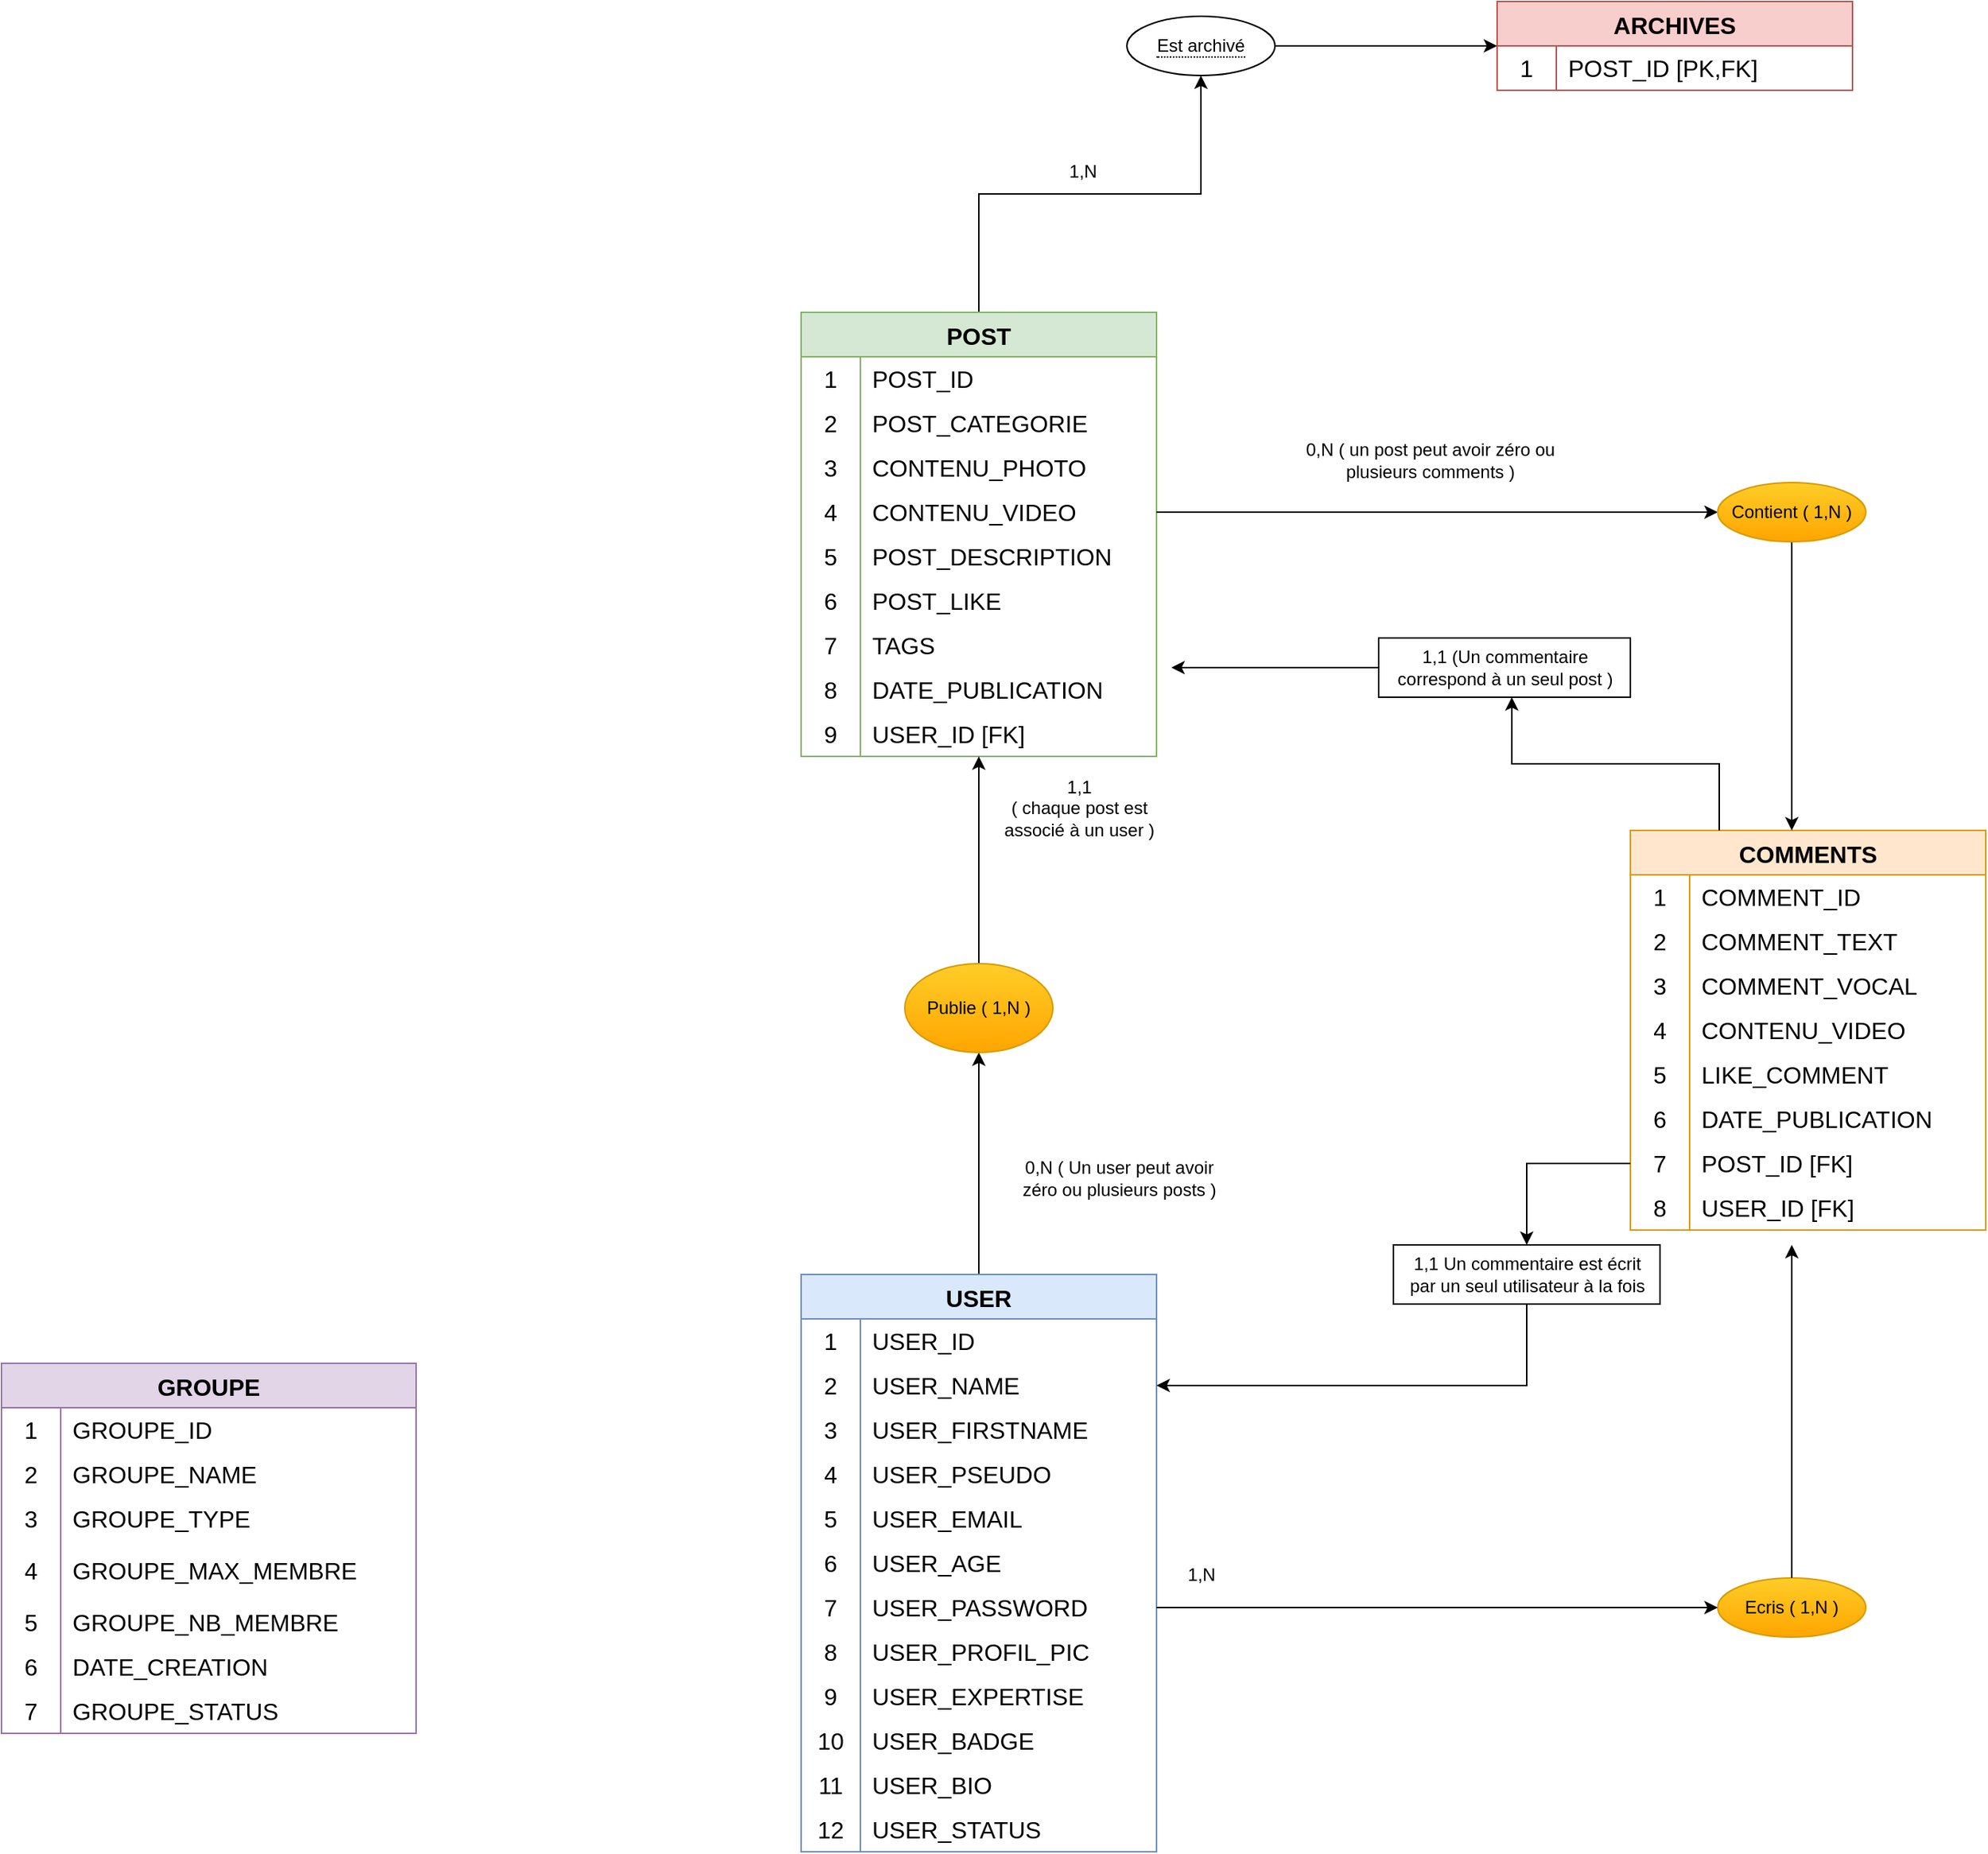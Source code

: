 <mxfile version="26.1.1">
  <diagram name="Page-1" id="KYBjvPWmhtNgNTboTlzx">
    <mxGraphModel dx="2051" dy="1943" grid="1" gridSize="10" guides="1" tooltips="1" connect="1" arrows="1" fold="1" page="1" pageScale="1" pageWidth="827" pageHeight="1169" math="0" shadow="0">
      <root>
        <mxCell id="0" />
        <mxCell id="1" parent="0" />
        <mxCell id="-shJtQm6je9ej7BdBxQa-213" style="edgeStyle=orthogonalEdgeStyle;rounded=0;orthogonalLoop=1;jettySize=auto;html=1;exitX=0.5;exitY=0;exitDx=0;exitDy=0;" parent="1" source="-shJtQm6je9ej7BdBxQa-54" target="-shJtQm6je9ej7BdBxQa-214" edge="1">
          <mxGeometry relative="1" as="geometry">
            <mxPoint x="279.571" y="610.0" as="targetPoint" />
          </mxGeometry>
        </mxCell>
        <mxCell id="-shJtQm6je9ej7BdBxQa-54" value="USER" style="shape=table;startSize=30;container=1;collapsible=0;childLayout=tableLayout;fixedRows=1;rowLines=0;fontStyle=1;strokeColor=#6c8ebf;fontSize=16;fillColor=#dae8fc;" parent="1" vertex="1">
          <mxGeometry x="160" y="730" width="240" height="390" as="geometry" />
        </mxCell>
        <mxCell id="-shJtQm6je9ej7BdBxQa-55" value="" style="shape=tableRow;horizontal=0;startSize=0;swimlaneHead=0;swimlaneBody=0;top=0;left=0;bottom=0;right=0;collapsible=0;dropTarget=0;fillColor=none;points=[[0,0.5],[1,0.5]];portConstraint=eastwest;strokeColor=inherit;fontSize=16;" parent="-shJtQm6je9ej7BdBxQa-54" vertex="1">
          <mxGeometry y="30" width="240" height="30" as="geometry" />
        </mxCell>
        <mxCell id="-shJtQm6je9ej7BdBxQa-56" value="1" style="shape=partialRectangle;html=1;whiteSpace=wrap;connectable=0;fillColor=none;top=0;left=0;bottom=0;right=0;overflow=hidden;pointerEvents=1;strokeColor=inherit;fontSize=16;" parent="-shJtQm6je9ej7BdBxQa-55" vertex="1">
          <mxGeometry width="40" height="30" as="geometry">
            <mxRectangle width="40" height="30" as="alternateBounds" />
          </mxGeometry>
        </mxCell>
        <mxCell id="-shJtQm6je9ej7BdBxQa-57" value="USER_ID" style="shape=partialRectangle;html=1;whiteSpace=wrap;connectable=0;fillColor=none;top=0;left=0;bottom=0;right=0;align=left;spacingLeft=6;overflow=hidden;strokeColor=inherit;fontSize=16;" parent="-shJtQm6je9ej7BdBxQa-55" vertex="1">
          <mxGeometry x="40" width="200" height="30" as="geometry">
            <mxRectangle width="200" height="30" as="alternateBounds" />
          </mxGeometry>
        </mxCell>
        <mxCell id="-shJtQm6je9ej7BdBxQa-58" value="" style="shape=tableRow;horizontal=0;startSize=0;swimlaneHead=0;swimlaneBody=0;top=0;left=0;bottom=0;right=0;collapsible=0;dropTarget=0;fillColor=none;points=[[0,0.5],[1,0.5]];portConstraint=eastwest;strokeColor=inherit;fontSize=16;" parent="-shJtQm6je9ej7BdBxQa-54" vertex="1">
          <mxGeometry y="60" width="240" height="30" as="geometry" />
        </mxCell>
        <mxCell id="-shJtQm6je9ej7BdBxQa-59" value="2" style="shape=partialRectangle;html=1;whiteSpace=wrap;connectable=0;fillColor=none;top=0;left=0;bottom=0;right=0;overflow=hidden;strokeColor=inherit;fontSize=16;" parent="-shJtQm6je9ej7BdBxQa-58" vertex="1">
          <mxGeometry width="40" height="30" as="geometry">
            <mxRectangle width="40" height="30" as="alternateBounds" />
          </mxGeometry>
        </mxCell>
        <mxCell id="-shJtQm6je9ej7BdBxQa-60" value="USER_NAME" style="shape=partialRectangle;html=1;whiteSpace=wrap;connectable=0;fillColor=none;top=0;left=0;bottom=0;right=0;align=left;spacingLeft=6;overflow=hidden;strokeColor=inherit;fontSize=16;" parent="-shJtQm6je9ej7BdBxQa-58" vertex="1">
          <mxGeometry x="40" width="200" height="30" as="geometry">
            <mxRectangle width="200" height="30" as="alternateBounds" />
          </mxGeometry>
        </mxCell>
        <mxCell id="-shJtQm6je9ej7BdBxQa-61" value="" style="shape=tableRow;horizontal=0;startSize=0;swimlaneHead=0;swimlaneBody=0;top=0;left=0;bottom=0;right=0;collapsible=0;dropTarget=0;fillColor=none;points=[[0,0.5],[1,0.5]];portConstraint=eastwest;strokeColor=inherit;fontSize=16;" parent="-shJtQm6je9ej7BdBxQa-54" vertex="1">
          <mxGeometry y="90" width="240" height="30" as="geometry" />
        </mxCell>
        <mxCell id="-shJtQm6je9ej7BdBxQa-62" value="3" style="shape=partialRectangle;html=1;whiteSpace=wrap;connectable=0;fillColor=none;top=0;left=0;bottom=0;right=0;overflow=hidden;strokeColor=inherit;fontSize=16;" parent="-shJtQm6je9ej7BdBxQa-61" vertex="1">
          <mxGeometry width="40" height="30" as="geometry">
            <mxRectangle width="40" height="30" as="alternateBounds" />
          </mxGeometry>
        </mxCell>
        <mxCell id="-shJtQm6je9ej7BdBxQa-63" value="USER_FIRSTNAME" style="shape=partialRectangle;html=1;whiteSpace=wrap;connectable=0;fillColor=none;top=0;left=0;bottom=0;right=0;align=left;spacingLeft=6;overflow=hidden;strokeColor=inherit;fontSize=16;" parent="-shJtQm6je9ej7BdBxQa-61" vertex="1">
          <mxGeometry x="40" width="200" height="30" as="geometry">
            <mxRectangle width="200" height="30" as="alternateBounds" />
          </mxGeometry>
        </mxCell>
        <mxCell id="-shJtQm6je9ej7BdBxQa-65" style="shape=tableRow;horizontal=0;startSize=0;swimlaneHead=0;swimlaneBody=0;top=0;left=0;bottom=0;right=0;collapsible=0;dropTarget=0;fillColor=none;points=[[0,0.5],[1,0.5]];portConstraint=eastwest;strokeColor=inherit;fontSize=16;" parent="-shJtQm6je9ej7BdBxQa-54" vertex="1">
          <mxGeometry y="120" width="240" height="30" as="geometry" />
        </mxCell>
        <mxCell id="-shJtQm6je9ej7BdBxQa-66" value="4" style="shape=partialRectangle;html=1;whiteSpace=wrap;connectable=0;fillColor=none;top=0;left=0;bottom=0;right=0;overflow=hidden;strokeColor=inherit;fontSize=16;" parent="-shJtQm6je9ej7BdBxQa-65" vertex="1">
          <mxGeometry width="40" height="30" as="geometry">
            <mxRectangle width="40" height="30" as="alternateBounds" />
          </mxGeometry>
        </mxCell>
        <mxCell id="-shJtQm6je9ej7BdBxQa-67" value="USER_PSEUDO" style="shape=partialRectangle;html=1;whiteSpace=wrap;connectable=0;fillColor=none;top=0;left=0;bottom=0;right=0;align=left;spacingLeft=6;overflow=hidden;strokeColor=inherit;fontSize=16;" parent="-shJtQm6je9ej7BdBxQa-65" vertex="1">
          <mxGeometry x="40" width="200" height="30" as="geometry">
            <mxRectangle width="200" height="30" as="alternateBounds" />
          </mxGeometry>
        </mxCell>
        <mxCell id="-shJtQm6je9ej7BdBxQa-68" style="shape=tableRow;horizontal=0;startSize=0;swimlaneHead=0;swimlaneBody=0;top=0;left=0;bottom=0;right=0;collapsible=0;dropTarget=0;fillColor=none;points=[[0,0.5],[1,0.5]];portConstraint=eastwest;strokeColor=inherit;fontSize=16;" parent="-shJtQm6je9ej7BdBxQa-54" vertex="1">
          <mxGeometry y="150" width="240" height="30" as="geometry" />
        </mxCell>
        <mxCell id="-shJtQm6je9ej7BdBxQa-69" value="5" style="shape=partialRectangle;html=1;whiteSpace=wrap;connectable=0;fillColor=none;top=0;left=0;bottom=0;right=0;overflow=hidden;strokeColor=inherit;fontSize=16;" parent="-shJtQm6je9ej7BdBxQa-68" vertex="1">
          <mxGeometry width="40" height="30" as="geometry">
            <mxRectangle width="40" height="30" as="alternateBounds" />
          </mxGeometry>
        </mxCell>
        <mxCell id="-shJtQm6je9ej7BdBxQa-70" value="USER_EMAIL" style="shape=partialRectangle;html=1;whiteSpace=wrap;connectable=0;fillColor=none;top=0;left=0;bottom=0;right=0;align=left;spacingLeft=6;overflow=hidden;strokeColor=inherit;fontSize=16;" parent="-shJtQm6je9ej7BdBxQa-68" vertex="1">
          <mxGeometry x="40" width="200" height="30" as="geometry">
            <mxRectangle width="200" height="30" as="alternateBounds" />
          </mxGeometry>
        </mxCell>
        <mxCell id="-shJtQm6je9ej7BdBxQa-71" style="shape=tableRow;horizontal=0;startSize=0;swimlaneHead=0;swimlaneBody=0;top=0;left=0;bottom=0;right=0;collapsible=0;dropTarget=0;fillColor=none;points=[[0,0.5],[1,0.5]];portConstraint=eastwest;strokeColor=inherit;fontSize=16;" parent="-shJtQm6je9ej7BdBxQa-54" vertex="1">
          <mxGeometry y="180" width="240" height="30" as="geometry" />
        </mxCell>
        <mxCell id="-shJtQm6je9ej7BdBxQa-72" value="6" style="shape=partialRectangle;html=1;whiteSpace=wrap;connectable=0;fillColor=none;top=0;left=0;bottom=0;right=0;overflow=hidden;strokeColor=inherit;fontSize=16;" parent="-shJtQm6je9ej7BdBxQa-71" vertex="1">
          <mxGeometry width="40" height="30" as="geometry">
            <mxRectangle width="40" height="30" as="alternateBounds" />
          </mxGeometry>
        </mxCell>
        <mxCell id="-shJtQm6je9ej7BdBxQa-73" value="USER_AGE" style="shape=partialRectangle;html=1;whiteSpace=wrap;connectable=0;fillColor=none;top=0;left=0;bottom=0;right=0;align=left;spacingLeft=6;overflow=hidden;strokeColor=inherit;fontSize=16;" parent="-shJtQm6je9ej7BdBxQa-71" vertex="1">
          <mxGeometry x="40" width="200" height="30" as="geometry">
            <mxRectangle width="200" height="30" as="alternateBounds" />
          </mxGeometry>
        </mxCell>
        <mxCell id="-shJtQm6je9ej7BdBxQa-74" style="shape=tableRow;horizontal=0;startSize=0;swimlaneHead=0;swimlaneBody=0;top=0;left=0;bottom=0;right=0;collapsible=0;dropTarget=0;fillColor=none;points=[[0,0.5],[1,0.5]];portConstraint=eastwest;strokeColor=inherit;fontSize=16;" parent="-shJtQm6je9ej7BdBxQa-54" vertex="1">
          <mxGeometry y="210" width="240" height="30" as="geometry" />
        </mxCell>
        <mxCell id="-shJtQm6je9ej7BdBxQa-75" value="7" style="shape=partialRectangle;html=1;whiteSpace=wrap;connectable=0;fillColor=none;top=0;left=0;bottom=0;right=0;overflow=hidden;strokeColor=inherit;fontSize=16;" parent="-shJtQm6je9ej7BdBxQa-74" vertex="1">
          <mxGeometry width="40" height="30" as="geometry">
            <mxRectangle width="40" height="30" as="alternateBounds" />
          </mxGeometry>
        </mxCell>
        <mxCell id="-shJtQm6je9ej7BdBxQa-76" value="USER_PASSWORD" style="shape=partialRectangle;html=1;whiteSpace=wrap;connectable=0;fillColor=none;top=0;left=0;bottom=0;right=0;align=left;spacingLeft=6;overflow=hidden;strokeColor=inherit;fontSize=16;" parent="-shJtQm6je9ej7BdBxQa-74" vertex="1">
          <mxGeometry x="40" width="200" height="30" as="geometry">
            <mxRectangle width="200" height="30" as="alternateBounds" />
          </mxGeometry>
        </mxCell>
        <mxCell id="-shJtQm6je9ej7BdBxQa-77" style="shape=tableRow;horizontal=0;startSize=0;swimlaneHead=0;swimlaneBody=0;top=0;left=0;bottom=0;right=0;collapsible=0;dropTarget=0;fillColor=none;points=[[0,0.5],[1,0.5]];portConstraint=eastwest;strokeColor=inherit;fontSize=16;" parent="-shJtQm6je9ej7BdBxQa-54" vertex="1">
          <mxGeometry y="240" width="240" height="30" as="geometry" />
        </mxCell>
        <mxCell id="-shJtQm6je9ej7BdBxQa-78" value="8" style="shape=partialRectangle;html=1;whiteSpace=wrap;connectable=0;fillColor=none;top=0;left=0;bottom=0;right=0;overflow=hidden;strokeColor=inherit;fontSize=16;" parent="-shJtQm6je9ej7BdBxQa-77" vertex="1">
          <mxGeometry width="40" height="30" as="geometry">
            <mxRectangle width="40" height="30" as="alternateBounds" />
          </mxGeometry>
        </mxCell>
        <mxCell id="-shJtQm6je9ej7BdBxQa-79" value="USER_PROFIL_PIC" style="shape=partialRectangle;html=1;whiteSpace=wrap;connectable=0;fillColor=none;top=0;left=0;bottom=0;right=0;align=left;spacingLeft=6;overflow=hidden;strokeColor=inherit;fontSize=16;" parent="-shJtQm6je9ej7BdBxQa-77" vertex="1">
          <mxGeometry x="40" width="200" height="30" as="geometry">
            <mxRectangle width="200" height="30" as="alternateBounds" />
          </mxGeometry>
        </mxCell>
        <mxCell id="-shJtQm6je9ej7BdBxQa-98" style="shape=tableRow;horizontal=0;startSize=0;swimlaneHead=0;swimlaneBody=0;top=0;left=0;bottom=0;right=0;collapsible=0;dropTarget=0;fillColor=none;points=[[0,0.5],[1,0.5]];portConstraint=eastwest;strokeColor=inherit;fontSize=16;" parent="-shJtQm6je9ej7BdBxQa-54" vertex="1">
          <mxGeometry y="270" width="240" height="30" as="geometry" />
        </mxCell>
        <mxCell id="-shJtQm6je9ej7BdBxQa-99" value="9" style="shape=partialRectangle;html=1;whiteSpace=wrap;connectable=0;fillColor=none;top=0;left=0;bottom=0;right=0;overflow=hidden;strokeColor=inherit;fontSize=16;" parent="-shJtQm6je9ej7BdBxQa-98" vertex="1">
          <mxGeometry width="40" height="30" as="geometry">
            <mxRectangle width="40" height="30" as="alternateBounds" />
          </mxGeometry>
        </mxCell>
        <mxCell id="-shJtQm6je9ej7BdBxQa-100" value="USER_EXPERTISE" style="shape=partialRectangle;html=1;whiteSpace=wrap;connectable=0;fillColor=none;top=0;left=0;bottom=0;right=0;align=left;spacingLeft=6;overflow=hidden;strokeColor=inherit;fontSize=16;" parent="-shJtQm6je9ej7BdBxQa-98" vertex="1">
          <mxGeometry x="40" width="200" height="30" as="geometry">
            <mxRectangle width="200" height="30" as="alternateBounds" />
          </mxGeometry>
        </mxCell>
        <mxCell id="-shJtQm6je9ej7BdBxQa-101" style="shape=tableRow;horizontal=0;startSize=0;swimlaneHead=0;swimlaneBody=0;top=0;left=0;bottom=0;right=0;collapsible=0;dropTarget=0;fillColor=none;points=[[0,0.5],[1,0.5]];portConstraint=eastwest;strokeColor=inherit;fontSize=16;" parent="-shJtQm6je9ej7BdBxQa-54" vertex="1">
          <mxGeometry y="300" width="240" height="30" as="geometry" />
        </mxCell>
        <mxCell id="-shJtQm6je9ej7BdBxQa-102" value="10" style="shape=partialRectangle;html=1;whiteSpace=wrap;connectable=0;fillColor=none;top=0;left=0;bottom=0;right=0;overflow=hidden;strokeColor=inherit;fontSize=16;" parent="-shJtQm6je9ej7BdBxQa-101" vertex="1">
          <mxGeometry width="40" height="30" as="geometry">
            <mxRectangle width="40" height="30" as="alternateBounds" />
          </mxGeometry>
        </mxCell>
        <mxCell id="-shJtQm6je9ej7BdBxQa-103" value="USER_BADGE" style="shape=partialRectangle;html=1;whiteSpace=wrap;connectable=0;fillColor=none;top=0;left=0;bottom=0;right=0;align=left;spacingLeft=6;overflow=hidden;strokeColor=inherit;fontSize=16;" parent="-shJtQm6je9ej7BdBxQa-101" vertex="1">
          <mxGeometry x="40" width="200" height="30" as="geometry">
            <mxRectangle width="200" height="30" as="alternateBounds" />
          </mxGeometry>
        </mxCell>
        <mxCell id="-shJtQm6je9ej7BdBxQa-104" style="shape=tableRow;horizontal=0;startSize=0;swimlaneHead=0;swimlaneBody=0;top=0;left=0;bottom=0;right=0;collapsible=0;dropTarget=0;fillColor=none;points=[[0,0.5],[1,0.5]];portConstraint=eastwest;strokeColor=inherit;fontSize=16;" parent="-shJtQm6je9ej7BdBxQa-54" vertex="1">
          <mxGeometry y="330" width="240" height="30" as="geometry" />
        </mxCell>
        <mxCell id="-shJtQm6je9ej7BdBxQa-105" value="11" style="shape=partialRectangle;html=1;whiteSpace=wrap;connectable=0;fillColor=none;top=0;left=0;bottom=0;right=0;overflow=hidden;strokeColor=inherit;fontSize=16;" parent="-shJtQm6je9ej7BdBxQa-104" vertex="1">
          <mxGeometry width="40" height="30" as="geometry">
            <mxRectangle width="40" height="30" as="alternateBounds" />
          </mxGeometry>
        </mxCell>
        <mxCell id="-shJtQm6je9ej7BdBxQa-106" value="USER_BIO" style="shape=partialRectangle;html=1;whiteSpace=wrap;connectable=0;fillColor=none;top=0;left=0;bottom=0;right=0;align=left;spacingLeft=6;overflow=hidden;strokeColor=inherit;fontSize=16;" parent="-shJtQm6je9ej7BdBxQa-104" vertex="1">
          <mxGeometry x="40" width="200" height="30" as="geometry">
            <mxRectangle width="200" height="30" as="alternateBounds" />
          </mxGeometry>
        </mxCell>
        <mxCell id="-shJtQm6je9ej7BdBxQa-107" style="shape=tableRow;horizontal=0;startSize=0;swimlaneHead=0;swimlaneBody=0;top=0;left=0;bottom=0;right=0;collapsible=0;dropTarget=0;fillColor=none;points=[[0,0.5],[1,0.5]];portConstraint=eastwest;strokeColor=inherit;fontSize=16;" parent="-shJtQm6je9ej7BdBxQa-54" vertex="1">
          <mxGeometry y="360" width="240" height="30" as="geometry" />
        </mxCell>
        <mxCell id="-shJtQm6je9ej7BdBxQa-108" value="12" style="shape=partialRectangle;html=1;whiteSpace=wrap;connectable=0;fillColor=none;top=0;left=0;bottom=0;right=0;overflow=hidden;strokeColor=inherit;fontSize=16;" parent="-shJtQm6je9ej7BdBxQa-107" vertex="1">
          <mxGeometry width="40" height="30" as="geometry">
            <mxRectangle width="40" height="30" as="alternateBounds" />
          </mxGeometry>
        </mxCell>
        <mxCell id="-shJtQm6je9ej7BdBxQa-109" value="USER_STATUS" style="shape=partialRectangle;html=1;whiteSpace=wrap;connectable=0;fillColor=none;top=0;left=0;bottom=0;right=0;align=left;spacingLeft=6;overflow=hidden;strokeColor=inherit;fontSize=16;" parent="-shJtQm6je9ej7BdBxQa-107" vertex="1">
          <mxGeometry x="40" width="200" height="30" as="geometry">
            <mxRectangle width="200" height="30" as="alternateBounds" />
          </mxGeometry>
        </mxCell>
        <mxCell id="6NEZmH1ASKJsCky1Sh-8-25" style="edgeStyle=orthogonalEdgeStyle;rounded=0;orthogonalLoop=1;jettySize=auto;html=1;" parent="1" source="-shJtQm6je9ej7BdBxQa-88" target="6NEZmH1ASKJsCky1Sh-8-22" edge="1">
          <mxGeometry relative="1" as="geometry" />
        </mxCell>
        <mxCell id="-shJtQm6je9ej7BdBxQa-88" value="POST" style="shape=table;startSize=30;container=1;collapsible=0;childLayout=tableLayout;fixedRows=1;rowLines=0;fontStyle=1;strokeColor=#82b366;fontSize=16;fillColor=#d5e8d4;" parent="1" vertex="1">
          <mxGeometry x="160" y="80" width="240" height="300" as="geometry" />
        </mxCell>
        <mxCell id="-shJtQm6je9ej7BdBxQa-89" value="" style="shape=tableRow;horizontal=0;startSize=0;swimlaneHead=0;swimlaneBody=0;top=0;left=0;bottom=0;right=0;collapsible=0;dropTarget=0;fillColor=none;points=[[0,0.5],[1,0.5]];portConstraint=eastwest;strokeColor=inherit;fontSize=16;" parent="-shJtQm6je9ej7BdBxQa-88" vertex="1">
          <mxGeometry y="30" width="240" height="30" as="geometry" />
        </mxCell>
        <mxCell id="-shJtQm6je9ej7BdBxQa-90" value="1" style="shape=partialRectangle;html=1;whiteSpace=wrap;connectable=0;fillColor=none;top=0;left=0;bottom=0;right=0;overflow=hidden;pointerEvents=1;strokeColor=inherit;fontSize=16;" parent="-shJtQm6je9ej7BdBxQa-89" vertex="1">
          <mxGeometry width="40" height="30" as="geometry">
            <mxRectangle width="40" height="30" as="alternateBounds" />
          </mxGeometry>
        </mxCell>
        <mxCell id="-shJtQm6je9ej7BdBxQa-91" value="POST_ID" style="shape=partialRectangle;html=1;whiteSpace=wrap;connectable=0;fillColor=none;top=0;left=0;bottom=0;right=0;align=left;spacingLeft=6;overflow=hidden;strokeColor=inherit;fontSize=16;" parent="-shJtQm6je9ej7BdBxQa-89" vertex="1">
          <mxGeometry x="40" width="200" height="30" as="geometry">
            <mxRectangle width="200" height="30" as="alternateBounds" />
          </mxGeometry>
        </mxCell>
        <mxCell id="-shJtQm6je9ej7BdBxQa-92" value="" style="shape=tableRow;horizontal=0;startSize=0;swimlaneHead=0;swimlaneBody=0;top=0;left=0;bottom=0;right=0;collapsible=0;dropTarget=0;fillColor=none;points=[[0,0.5],[1,0.5]];portConstraint=eastwest;strokeColor=inherit;fontSize=16;" parent="-shJtQm6je9ej7BdBxQa-88" vertex="1">
          <mxGeometry y="60" width="240" height="30" as="geometry" />
        </mxCell>
        <mxCell id="-shJtQm6je9ej7BdBxQa-93" value="2" style="shape=partialRectangle;html=1;whiteSpace=wrap;connectable=0;fillColor=none;top=0;left=0;bottom=0;right=0;overflow=hidden;strokeColor=inherit;fontSize=16;" parent="-shJtQm6je9ej7BdBxQa-92" vertex="1">
          <mxGeometry width="40" height="30" as="geometry">
            <mxRectangle width="40" height="30" as="alternateBounds" />
          </mxGeometry>
        </mxCell>
        <mxCell id="-shJtQm6je9ej7BdBxQa-94" value="POST_CATEGORIE" style="shape=partialRectangle;html=1;whiteSpace=wrap;connectable=0;fillColor=none;top=0;left=0;bottom=0;right=0;align=left;spacingLeft=6;overflow=hidden;strokeColor=inherit;fontSize=16;" parent="-shJtQm6je9ej7BdBxQa-92" vertex="1">
          <mxGeometry x="40" width="200" height="30" as="geometry">
            <mxRectangle width="200" height="30" as="alternateBounds" />
          </mxGeometry>
        </mxCell>
        <mxCell id="-shJtQm6je9ej7BdBxQa-95" value="" style="shape=tableRow;horizontal=0;startSize=0;swimlaneHead=0;swimlaneBody=0;top=0;left=0;bottom=0;right=0;collapsible=0;dropTarget=0;fillColor=none;points=[[0,0.5],[1,0.5]];portConstraint=eastwest;strokeColor=inherit;fontSize=16;" parent="-shJtQm6je9ej7BdBxQa-88" vertex="1">
          <mxGeometry y="90" width="240" height="30" as="geometry" />
        </mxCell>
        <mxCell id="-shJtQm6je9ej7BdBxQa-96" value="3" style="shape=partialRectangle;html=1;whiteSpace=wrap;connectable=0;fillColor=none;top=0;left=0;bottom=0;right=0;overflow=hidden;strokeColor=inherit;fontSize=16;" parent="-shJtQm6je9ej7BdBxQa-95" vertex="1">
          <mxGeometry width="40" height="30" as="geometry">
            <mxRectangle width="40" height="30" as="alternateBounds" />
          </mxGeometry>
        </mxCell>
        <mxCell id="-shJtQm6je9ej7BdBxQa-97" value="CONTENU_PHOTO" style="shape=partialRectangle;html=1;whiteSpace=wrap;connectable=0;fillColor=none;top=0;left=0;bottom=0;right=0;align=left;spacingLeft=6;overflow=hidden;strokeColor=inherit;fontSize=16;" parent="-shJtQm6je9ej7BdBxQa-95" vertex="1">
          <mxGeometry x="40" width="200" height="30" as="geometry">
            <mxRectangle width="200" height="30" as="alternateBounds" />
          </mxGeometry>
        </mxCell>
        <mxCell id="-shJtQm6je9ej7BdBxQa-110" style="shape=tableRow;horizontal=0;startSize=0;swimlaneHead=0;swimlaneBody=0;top=0;left=0;bottom=0;right=0;collapsible=0;dropTarget=0;fillColor=none;points=[[0,0.5],[1,0.5]];portConstraint=eastwest;strokeColor=inherit;fontSize=16;" parent="-shJtQm6je9ej7BdBxQa-88" vertex="1">
          <mxGeometry y="120" width="240" height="30" as="geometry" />
        </mxCell>
        <mxCell id="-shJtQm6je9ej7BdBxQa-111" value="4" style="shape=partialRectangle;html=1;whiteSpace=wrap;connectable=0;fillColor=none;top=0;left=0;bottom=0;right=0;overflow=hidden;strokeColor=inherit;fontSize=16;" parent="-shJtQm6je9ej7BdBxQa-110" vertex="1">
          <mxGeometry width="40" height="30" as="geometry">
            <mxRectangle width="40" height="30" as="alternateBounds" />
          </mxGeometry>
        </mxCell>
        <mxCell id="-shJtQm6je9ej7BdBxQa-112" value="CONTENU_VIDEO" style="shape=partialRectangle;html=1;whiteSpace=wrap;connectable=0;fillColor=none;top=0;left=0;bottom=0;right=0;align=left;spacingLeft=6;overflow=hidden;strokeColor=inherit;fontSize=16;" parent="-shJtQm6je9ej7BdBxQa-110" vertex="1">
          <mxGeometry x="40" width="200" height="30" as="geometry">
            <mxRectangle width="200" height="30" as="alternateBounds" />
          </mxGeometry>
        </mxCell>
        <mxCell id="-shJtQm6je9ej7BdBxQa-113" style="shape=tableRow;horizontal=0;startSize=0;swimlaneHead=0;swimlaneBody=0;top=0;left=0;bottom=0;right=0;collapsible=0;dropTarget=0;fillColor=none;points=[[0,0.5],[1,0.5]];portConstraint=eastwest;strokeColor=inherit;fontSize=16;" parent="-shJtQm6je9ej7BdBxQa-88" vertex="1">
          <mxGeometry y="150" width="240" height="30" as="geometry" />
        </mxCell>
        <mxCell id="-shJtQm6je9ej7BdBxQa-114" value="5" style="shape=partialRectangle;html=1;whiteSpace=wrap;connectable=0;fillColor=none;top=0;left=0;bottom=0;right=0;overflow=hidden;strokeColor=inherit;fontSize=16;" parent="-shJtQm6je9ej7BdBxQa-113" vertex="1">
          <mxGeometry width="40" height="30" as="geometry">
            <mxRectangle width="40" height="30" as="alternateBounds" />
          </mxGeometry>
        </mxCell>
        <mxCell id="-shJtQm6je9ej7BdBxQa-115" value="POST_DESCRIPTION" style="shape=partialRectangle;html=1;whiteSpace=wrap;connectable=0;fillColor=none;top=0;left=0;bottom=0;right=0;align=left;spacingLeft=6;overflow=hidden;strokeColor=inherit;fontSize=16;" parent="-shJtQm6je9ej7BdBxQa-113" vertex="1">
          <mxGeometry x="40" width="200" height="30" as="geometry">
            <mxRectangle width="200" height="30" as="alternateBounds" />
          </mxGeometry>
        </mxCell>
        <mxCell id="-shJtQm6je9ej7BdBxQa-116" style="shape=tableRow;horizontal=0;startSize=0;swimlaneHead=0;swimlaneBody=0;top=0;left=0;bottom=0;right=0;collapsible=0;dropTarget=0;fillColor=none;points=[[0,0.5],[1,0.5]];portConstraint=eastwest;strokeColor=inherit;fontSize=16;" parent="-shJtQm6je9ej7BdBxQa-88" vertex="1">
          <mxGeometry y="180" width="240" height="30" as="geometry" />
        </mxCell>
        <mxCell id="-shJtQm6je9ej7BdBxQa-117" value="6" style="shape=partialRectangle;html=1;whiteSpace=wrap;connectable=0;fillColor=none;top=0;left=0;bottom=0;right=0;overflow=hidden;strokeColor=inherit;fontSize=16;" parent="-shJtQm6je9ej7BdBxQa-116" vertex="1">
          <mxGeometry width="40" height="30" as="geometry">
            <mxRectangle width="40" height="30" as="alternateBounds" />
          </mxGeometry>
        </mxCell>
        <mxCell id="-shJtQm6je9ej7BdBxQa-118" value="POST_LIKE" style="shape=partialRectangle;html=1;whiteSpace=wrap;connectable=0;fillColor=none;top=0;left=0;bottom=0;right=0;align=left;spacingLeft=6;overflow=hidden;strokeColor=inherit;fontSize=16;" parent="-shJtQm6je9ej7BdBxQa-116" vertex="1">
          <mxGeometry x="40" width="200" height="30" as="geometry">
            <mxRectangle width="200" height="30" as="alternateBounds" />
          </mxGeometry>
        </mxCell>
        <mxCell id="-shJtQm6je9ej7BdBxQa-119" style="shape=tableRow;horizontal=0;startSize=0;swimlaneHead=0;swimlaneBody=0;top=0;left=0;bottom=0;right=0;collapsible=0;dropTarget=0;fillColor=none;points=[[0,0.5],[1,0.5]];portConstraint=eastwest;strokeColor=inherit;fontSize=16;" parent="-shJtQm6je9ej7BdBxQa-88" vertex="1">
          <mxGeometry y="210" width="240" height="30" as="geometry" />
        </mxCell>
        <mxCell id="-shJtQm6je9ej7BdBxQa-120" value="7" style="shape=partialRectangle;html=1;whiteSpace=wrap;connectable=0;fillColor=none;top=0;left=0;bottom=0;right=0;overflow=hidden;strokeColor=inherit;fontSize=16;" parent="-shJtQm6je9ej7BdBxQa-119" vertex="1">
          <mxGeometry width="40" height="30" as="geometry">
            <mxRectangle width="40" height="30" as="alternateBounds" />
          </mxGeometry>
        </mxCell>
        <mxCell id="-shJtQm6je9ej7BdBxQa-121" value="TAGS" style="shape=partialRectangle;html=1;whiteSpace=wrap;connectable=0;fillColor=none;top=0;left=0;bottom=0;right=0;align=left;spacingLeft=6;overflow=hidden;strokeColor=inherit;fontSize=16;" parent="-shJtQm6je9ej7BdBxQa-119" vertex="1">
          <mxGeometry x="40" width="200" height="30" as="geometry">
            <mxRectangle width="200" height="30" as="alternateBounds" />
          </mxGeometry>
        </mxCell>
        <mxCell id="-shJtQm6je9ej7BdBxQa-122" style="shape=tableRow;horizontal=0;startSize=0;swimlaneHead=0;swimlaneBody=0;top=0;left=0;bottom=0;right=0;collapsible=0;dropTarget=0;fillColor=none;points=[[0,0.5],[1,0.5]];portConstraint=eastwest;strokeColor=inherit;fontSize=16;" parent="-shJtQm6je9ej7BdBxQa-88" vertex="1">
          <mxGeometry y="240" width="240" height="30" as="geometry" />
        </mxCell>
        <mxCell id="-shJtQm6je9ej7BdBxQa-123" value="8" style="shape=partialRectangle;html=1;whiteSpace=wrap;connectable=0;fillColor=none;top=0;left=0;bottom=0;right=0;overflow=hidden;strokeColor=inherit;fontSize=16;" parent="-shJtQm6je9ej7BdBxQa-122" vertex="1">
          <mxGeometry width="40" height="30" as="geometry">
            <mxRectangle width="40" height="30" as="alternateBounds" />
          </mxGeometry>
        </mxCell>
        <mxCell id="-shJtQm6je9ej7BdBxQa-124" value="DATE_PUBLICATION" style="shape=partialRectangle;html=1;whiteSpace=wrap;connectable=0;fillColor=none;top=0;left=0;bottom=0;right=0;align=left;spacingLeft=6;overflow=hidden;strokeColor=inherit;fontSize=16;" parent="-shJtQm6je9ej7BdBxQa-122" vertex="1">
          <mxGeometry x="40" width="200" height="30" as="geometry">
            <mxRectangle width="200" height="30" as="alternateBounds" />
          </mxGeometry>
        </mxCell>
        <mxCell id="6NEZmH1ASKJsCky1Sh-8-4" style="shape=tableRow;horizontal=0;startSize=0;swimlaneHead=0;swimlaneBody=0;top=0;left=0;bottom=0;right=0;collapsible=0;dropTarget=0;fillColor=none;points=[[0,0.5],[1,0.5]];portConstraint=eastwest;strokeColor=inherit;fontSize=16;" parent="-shJtQm6je9ej7BdBxQa-88" vertex="1">
          <mxGeometry y="270" width="240" height="30" as="geometry" />
        </mxCell>
        <mxCell id="6NEZmH1ASKJsCky1Sh-8-5" value="9" style="shape=partialRectangle;html=1;whiteSpace=wrap;connectable=0;fillColor=none;top=0;left=0;bottom=0;right=0;overflow=hidden;strokeColor=inherit;fontSize=16;" parent="6NEZmH1ASKJsCky1Sh-8-4" vertex="1">
          <mxGeometry width="40" height="30" as="geometry">
            <mxRectangle width="40" height="30" as="alternateBounds" />
          </mxGeometry>
        </mxCell>
        <mxCell id="6NEZmH1ASKJsCky1Sh-8-6" value="USER_ID [FK]" style="shape=partialRectangle;html=1;whiteSpace=wrap;connectable=0;fillColor=none;top=0;left=0;bottom=0;right=0;align=left;spacingLeft=6;overflow=hidden;strokeColor=inherit;fontSize=16;" parent="6NEZmH1ASKJsCky1Sh-8-4" vertex="1">
          <mxGeometry x="40" width="200" height="30" as="geometry">
            <mxRectangle width="200" height="30" as="alternateBounds" />
          </mxGeometry>
        </mxCell>
        <mxCell id="-shJtQm6je9ej7BdBxQa-131" value="COMMENTS" style="shape=table;startSize=30;container=1;collapsible=0;childLayout=tableLayout;fixedRows=1;rowLines=0;fontStyle=1;strokeColor=#d79b00;fontSize=16;fillColor=#ffe6cc;" parent="1" vertex="1">
          <mxGeometry x="720" y="430" width="240" height="270" as="geometry" />
        </mxCell>
        <mxCell id="-shJtQm6je9ej7BdBxQa-132" value="" style="shape=tableRow;horizontal=0;startSize=0;swimlaneHead=0;swimlaneBody=0;top=0;left=0;bottom=0;right=0;collapsible=0;dropTarget=0;fillColor=none;points=[[0,0.5],[1,0.5]];portConstraint=eastwest;strokeColor=inherit;fontSize=16;" parent="-shJtQm6je9ej7BdBxQa-131" vertex="1">
          <mxGeometry y="30" width="240" height="30" as="geometry" />
        </mxCell>
        <mxCell id="-shJtQm6je9ej7BdBxQa-133" value="1" style="shape=partialRectangle;html=1;whiteSpace=wrap;connectable=0;fillColor=none;top=0;left=0;bottom=0;right=0;overflow=hidden;pointerEvents=1;strokeColor=inherit;fontSize=16;" parent="-shJtQm6je9ej7BdBxQa-132" vertex="1">
          <mxGeometry width="40" height="30" as="geometry">
            <mxRectangle width="40" height="30" as="alternateBounds" />
          </mxGeometry>
        </mxCell>
        <mxCell id="-shJtQm6je9ej7BdBxQa-134" value="COMMENT_ID" style="shape=partialRectangle;html=1;whiteSpace=wrap;connectable=0;fillColor=none;top=0;left=0;bottom=0;right=0;align=left;spacingLeft=6;overflow=hidden;strokeColor=inherit;fontSize=16;" parent="-shJtQm6je9ej7BdBxQa-132" vertex="1">
          <mxGeometry x="40" width="200" height="30" as="geometry">
            <mxRectangle width="200" height="30" as="alternateBounds" />
          </mxGeometry>
        </mxCell>
        <mxCell id="-shJtQm6je9ej7BdBxQa-135" value="" style="shape=tableRow;horizontal=0;startSize=0;swimlaneHead=0;swimlaneBody=0;top=0;left=0;bottom=0;right=0;collapsible=0;dropTarget=0;fillColor=none;points=[[0,0.5],[1,0.5]];portConstraint=eastwest;strokeColor=inherit;fontSize=16;" parent="-shJtQm6je9ej7BdBxQa-131" vertex="1">
          <mxGeometry y="60" width="240" height="30" as="geometry" />
        </mxCell>
        <mxCell id="-shJtQm6je9ej7BdBxQa-136" value="2" style="shape=partialRectangle;html=1;whiteSpace=wrap;connectable=0;fillColor=none;top=0;left=0;bottom=0;right=0;overflow=hidden;strokeColor=inherit;fontSize=16;" parent="-shJtQm6je9ej7BdBxQa-135" vertex="1">
          <mxGeometry width="40" height="30" as="geometry">
            <mxRectangle width="40" height="30" as="alternateBounds" />
          </mxGeometry>
        </mxCell>
        <mxCell id="-shJtQm6je9ej7BdBxQa-137" value="COMMENT_TEXT" style="shape=partialRectangle;html=1;whiteSpace=wrap;connectable=0;fillColor=none;top=0;left=0;bottom=0;right=0;align=left;spacingLeft=6;overflow=hidden;strokeColor=inherit;fontSize=16;" parent="-shJtQm6je9ej7BdBxQa-135" vertex="1">
          <mxGeometry x="40" width="200" height="30" as="geometry">
            <mxRectangle width="200" height="30" as="alternateBounds" />
          </mxGeometry>
        </mxCell>
        <mxCell id="-shJtQm6je9ej7BdBxQa-138" value="" style="shape=tableRow;horizontal=0;startSize=0;swimlaneHead=0;swimlaneBody=0;top=0;left=0;bottom=0;right=0;collapsible=0;dropTarget=0;fillColor=none;points=[[0,0.5],[1,0.5]];portConstraint=eastwest;strokeColor=inherit;fontSize=16;" parent="-shJtQm6je9ej7BdBxQa-131" vertex="1">
          <mxGeometry y="90" width="240" height="30" as="geometry" />
        </mxCell>
        <mxCell id="-shJtQm6je9ej7BdBxQa-139" value="3" style="shape=partialRectangle;html=1;whiteSpace=wrap;connectable=0;fillColor=none;top=0;left=0;bottom=0;right=0;overflow=hidden;strokeColor=inherit;fontSize=16;" parent="-shJtQm6je9ej7BdBxQa-138" vertex="1">
          <mxGeometry width="40" height="30" as="geometry">
            <mxRectangle width="40" height="30" as="alternateBounds" />
          </mxGeometry>
        </mxCell>
        <mxCell id="-shJtQm6je9ej7BdBxQa-140" value="COMMENT_VOCAL" style="shape=partialRectangle;html=1;whiteSpace=wrap;connectable=0;fillColor=none;top=0;left=0;bottom=0;right=0;align=left;spacingLeft=6;overflow=hidden;strokeColor=inherit;fontSize=16;" parent="-shJtQm6je9ej7BdBxQa-138" vertex="1">
          <mxGeometry x="40" width="200" height="30" as="geometry">
            <mxRectangle width="200" height="30" as="alternateBounds" />
          </mxGeometry>
        </mxCell>
        <mxCell id="-shJtQm6je9ej7BdBxQa-141" style="shape=tableRow;horizontal=0;startSize=0;swimlaneHead=0;swimlaneBody=0;top=0;left=0;bottom=0;right=0;collapsible=0;dropTarget=0;fillColor=none;points=[[0,0.5],[1,0.5]];portConstraint=eastwest;strokeColor=inherit;fontSize=16;" parent="-shJtQm6je9ej7BdBxQa-131" vertex="1">
          <mxGeometry y="120" width="240" height="30" as="geometry" />
        </mxCell>
        <mxCell id="-shJtQm6je9ej7BdBxQa-142" value="4" style="shape=partialRectangle;html=1;whiteSpace=wrap;connectable=0;fillColor=none;top=0;left=0;bottom=0;right=0;overflow=hidden;strokeColor=inherit;fontSize=16;" parent="-shJtQm6je9ej7BdBxQa-141" vertex="1">
          <mxGeometry width="40" height="30" as="geometry">
            <mxRectangle width="40" height="30" as="alternateBounds" />
          </mxGeometry>
        </mxCell>
        <mxCell id="-shJtQm6je9ej7BdBxQa-143" value="CONTENU_VIDEO" style="shape=partialRectangle;html=1;whiteSpace=wrap;connectable=0;fillColor=none;top=0;left=0;bottom=0;right=0;align=left;spacingLeft=6;overflow=hidden;strokeColor=inherit;fontSize=16;" parent="-shJtQm6je9ej7BdBxQa-141" vertex="1">
          <mxGeometry x="40" width="200" height="30" as="geometry">
            <mxRectangle width="200" height="30" as="alternateBounds" />
          </mxGeometry>
        </mxCell>
        <mxCell id="-shJtQm6je9ej7BdBxQa-144" style="shape=tableRow;horizontal=0;startSize=0;swimlaneHead=0;swimlaneBody=0;top=0;left=0;bottom=0;right=0;collapsible=0;dropTarget=0;fillColor=none;points=[[0,0.5],[1,0.5]];portConstraint=eastwest;strokeColor=inherit;fontSize=16;" parent="-shJtQm6je9ej7BdBxQa-131" vertex="1">
          <mxGeometry y="150" width="240" height="30" as="geometry" />
        </mxCell>
        <mxCell id="-shJtQm6je9ej7BdBxQa-145" value="5" style="shape=partialRectangle;html=1;whiteSpace=wrap;connectable=0;fillColor=none;top=0;left=0;bottom=0;right=0;overflow=hidden;strokeColor=inherit;fontSize=16;" parent="-shJtQm6je9ej7BdBxQa-144" vertex="1">
          <mxGeometry width="40" height="30" as="geometry">
            <mxRectangle width="40" height="30" as="alternateBounds" />
          </mxGeometry>
        </mxCell>
        <mxCell id="-shJtQm6je9ej7BdBxQa-146" value="LIKE_COMMENT" style="shape=partialRectangle;html=1;whiteSpace=wrap;connectable=0;fillColor=none;top=0;left=0;bottom=0;right=0;align=left;spacingLeft=6;overflow=hidden;strokeColor=inherit;fontSize=16;" parent="-shJtQm6je9ej7BdBxQa-144" vertex="1">
          <mxGeometry x="40" width="200" height="30" as="geometry">
            <mxRectangle width="200" height="30" as="alternateBounds" />
          </mxGeometry>
        </mxCell>
        <mxCell id="-shJtQm6je9ej7BdBxQa-194" style="shape=tableRow;horizontal=0;startSize=0;swimlaneHead=0;swimlaneBody=0;top=0;left=0;bottom=0;right=0;collapsible=0;dropTarget=0;fillColor=none;points=[[0,0.5],[1,0.5]];portConstraint=eastwest;strokeColor=inherit;fontSize=16;" parent="-shJtQm6je9ej7BdBxQa-131" vertex="1">
          <mxGeometry y="180" width="240" height="30" as="geometry" />
        </mxCell>
        <mxCell id="-shJtQm6je9ej7BdBxQa-195" value="6" style="shape=partialRectangle;html=1;whiteSpace=wrap;connectable=0;fillColor=none;top=0;left=0;bottom=0;right=0;overflow=hidden;strokeColor=inherit;fontSize=16;" parent="-shJtQm6je9ej7BdBxQa-194" vertex="1">
          <mxGeometry width="40" height="30" as="geometry">
            <mxRectangle width="40" height="30" as="alternateBounds" />
          </mxGeometry>
        </mxCell>
        <mxCell id="-shJtQm6je9ej7BdBxQa-196" value="DATE_PUBLICATION" style="shape=partialRectangle;html=1;whiteSpace=wrap;connectable=0;fillColor=none;top=0;left=0;bottom=0;right=0;align=left;spacingLeft=6;overflow=hidden;strokeColor=inherit;fontSize=16;" parent="-shJtQm6je9ej7BdBxQa-194" vertex="1">
          <mxGeometry x="40" width="200" height="30" as="geometry">
            <mxRectangle width="200" height="30" as="alternateBounds" />
          </mxGeometry>
        </mxCell>
        <mxCell id="6NEZmH1ASKJsCky1Sh-8-10" style="shape=tableRow;horizontal=0;startSize=0;swimlaneHead=0;swimlaneBody=0;top=0;left=0;bottom=0;right=0;collapsible=0;dropTarget=0;fillColor=none;points=[[0,0.5],[1,0.5]];portConstraint=eastwest;strokeColor=inherit;fontSize=16;" parent="-shJtQm6je9ej7BdBxQa-131" vertex="1">
          <mxGeometry y="210" width="240" height="30" as="geometry" />
        </mxCell>
        <mxCell id="6NEZmH1ASKJsCky1Sh-8-11" value="7" style="shape=partialRectangle;html=1;whiteSpace=wrap;connectable=0;fillColor=none;top=0;left=0;bottom=0;right=0;overflow=hidden;strokeColor=inherit;fontSize=16;" parent="6NEZmH1ASKJsCky1Sh-8-10" vertex="1">
          <mxGeometry width="40" height="30" as="geometry">
            <mxRectangle width="40" height="30" as="alternateBounds" />
          </mxGeometry>
        </mxCell>
        <mxCell id="6NEZmH1ASKJsCky1Sh-8-12" value="POST_ID [FK]" style="shape=partialRectangle;html=1;whiteSpace=wrap;connectable=0;fillColor=none;top=0;left=0;bottom=0;right=0;align=left;spacingLeft=6;overflow=hidden;strokeColor=inherit;fontSize=16;" parent="6NEZmH1ASKJsCky1Sh-8-10" vertex="1">
          <mxGeometry x="40" width="200" height="30" as="geometry">
            <mxRectangle width="200" height="30" as="alternateBounds" />
          </mxGeometry>
        </mxCell>
        <mxCell id="6NEZmH1ASKJsCky1Sh-8-18" style="shape=tableRow;horizontal=0;startSize=0;swimlaneHead=0;swimlaneBody=0;top=0;left=0;bottom=0;right=0;collapsible=0;dropTarget=0;fillColor=none;points=[[0,0.5],[1,0.5]];portConstraint=eastwest;strokeColor=inherit;fontSize=16;" parent="-shJtQm6je9ej7BdBxQa-131" vertex="1">
          <mxGeometry y="240" width="240" height="30" as="geometry" />
        </mxCell>
        <mxCell id="6NEZmH1ASKJsCky1Sh-8-19" value="8" style="shape=partialRectangle;html=1;whiteSpace=wrap;connectable=0;fillColor=none;top=0;left=0;bottom=0;right=0;overflow=hidden;strokeColor=inherit;fontSize=16;" parent="6NEZmH1ASKJsCky1Sh-8-18" vertex="1">
          <mxGeometry width="40" height="30" as="geometry">
            <mxRectangle width="40" height="30" as="alternateBounds" />
          </mxGeometry>
        </mxCell>
        <mxCell id="6NEZmH1ASKJsCky1Sh-8-20" value="USER_ID [FK]" style="shape=partialRectangle;html=1;whiteSpace=wrap;connectable=0;fillColor=none;top=0;left=0;bottom=0;right=0;align=left;spacingLeft=6;overflow=hidden;strokeColor=inherit;fontSize=16;" parent="6NEZmH1ASKJsCky1Sh-8-18" vertex="1">
          <mxGeometry x="40" width="200" height="30" as="geometry">
            <mxRectangle width="200" height="30" as="alternateBounds" />
          </mxGeometry>
        </mxCell>
        <mxCell id="-shJtQm6je9ej7BdBxQa-162" value="ARCHIVES" style="shape=table;startSize=30;container=1;collapsible=0;childLayout=tableLayout;fixedRows=1;rowLines=0;fontStyle=1;strokeColor=#b85450;fontSize=16;fillColor=#f8cecc;" parent="1" vertex="1">
          <mxGeometry x="630" y="-130" width="240" height="60" as="geometry" />
        </mxCell>
        <mxCell id="-shJtQm6je9ej7BdBxQa-163" value="" style="shape=tableRow;horizontal=0;startSize=0;swimlaneHead=0;swimlaneBody=0;top=0;left=0;bottom=0;right=0;collapsible=0;dropTarget=0;fillColor=none;points=[[0,0.5],[1,0.5]];portConstraint=eastwest;strokeColor=inherit;fontSize=16;" parent="-shJtQm6je9ej7BdBxQa-162" vertex="1">
          <mxGeometry y="30" width="240" height="30" as="geometry" />
        </mxCell>
        <mxCell id="-shJtQm6je9ej7BdBxQa-164" value="1" style="shape=partialRectangle;html=1;whiteSpace=wrap;connectable=0;fillColor=none;top=0;left=0;bottom=0;right=0;overflow=hidden;pointerEvents=1;strokeColor=inherit;fontSize=16;" parent="-shJtQm6je9ej7BdBxQa-163" vertex="1">
          <mxGeometry width="40" height="30" as="geometry">
            <mxRectangle width="40" height="30" as="alternateBounds" />
          </mxGeometry>
        </mxCell>
        <mxCell id="-shJtQm6je9ej7BdBxQa-165" value="POST_ID [PK,FK]" style="shape=partialRectangle;html=1;whiteSpace=wrap;connectable=0;fillColor=none;top=0;left=0;bottom=0;right=0;align=left;spacingLeft=6;overflow=hidden;strokeColor=inherit;fontSize=16;" parent="-shJtQm6je9ej7BdBxQa-163" vertex="1">
          <mxGeometry x="40" width="200" height="30" as="geometry">
            <mxRectangle width="200" height="30" as="alternateBounds" />
          </mxGeometry>
        </mxCell>
        <mxCell id="-shJtQm6je9ej7BdBxQa-178" value="GROUPE" style="shape=table;startSize=30;container=1;collapsible=0;childLayout=tableLayout;fixedRows=1;rowLines=0;fontStyle=1;strokeColor=#9673a6;fontSize=16;fillColor=#e1d5e7;" parent="1" vertex="1">
          <mxGeometry x="-380" y="790" width="280" height="250" as="geometry" />
        </mxCell>
        <mxCell id="-shJtQm6je9ej7BdBxQa-179" value="" style="shape=tableRow;horizontal=0;startSize=0;swimlaneHead=0;swimlaneBody=0;top=0;left=0;bottom=0;right=0;collapsible=0;dropTarget=0;fillColor=none;points=[[0,0.5],[1,0.5]];portConstraint=eastwest;strokeColor=inherit;fontSize=16;" parent="-shJtQm6je9ej7BdBxQa-178" vertex="1">
          <mxGeometry y="30" width="280" height="30" as="geometry" />
        </mxCell>
        <mxCell id="-shJtQm6je9ej7BdBxQa-180" value="1" style="shape=partialRectangle;html=1;whiteSpace=wrap;connectable=0;fillColor=none;top=0;left=0;bottom=0;right=0;overflow=hidden;pointerEvents=1;strokeColor=inherit;fontSize=16;" parent="-shJtQm6je9ej7BdBxQa-179" vertex="1">
          <mxGeometry width="40" height="30" as="geometry">
            <mxRectangle width="40" height="30" as="alternateBounds" />
          </mxGeometry>
        </mxCell>
        <mxCell id="-shJtQm6je9ej7BdBxQa-181" value="GROUPE_ID" style="shape=partialRectangle;html=1;whiteSpace=wrap;connectable=0;fillColor=none;top=0;left=0;bottom=0;right=0;align=left;spacingLeft=6;overflow=hidden;strokeColor=inherit;fontSize=16;" parent="-shJtQm6je9ej7BdBxQa-179" vertex="1">
          <mxGeometry x="40" width="240" height="30" as="geometry">
            <mxRectangle width="240" height="30" as="alternateBounds" />
          </mxGeometry>
        </mxCell>
        <mxCell id="-shJtQm6je9ej7BdBxQa-182" value="" style="shape=tableRow;horizontal=0;startSize=0;swimlaneHead=0;swimlaneBody=0;top=0;left=0;bottom=0;right=0;collapsible=0;dropTarget=0;fillColor=none;points=[[0,0.5],[1,0.5]];portConstraint=eastwest;strokeColor=inherit;fontSize=16;" parent="-shJtQm6je9ej7BdBxQa-178" vertex="1">
          <mxGeometry y="60" width="280" height="30" as="geometry" />
        </mxCell>
        <mxCell id="-shJtQm6je9ej7BdBxQa-183" value="2" style="shape=partialRectangle;html=1;whiteSpace=wrap;connectable=0;fillColor=none;top=0;left=0;bottom=0;right=0;overflow=hidden;strokeColor=inherit;fontSize=16;" parent="-shJtQm6je9ej7BdBxQa-182" vertex="1">
          <mxGeometry width="40" height="30" as="geometry">
            <mxRectangle width="40" height="30" as="alternateBounds" />
          </mxGeometry>
        </mxCell>
        <mxCell id="-shJtQm6je9ej7BdBxQa-184" value="GROUPE_NAME" style="shape=partialRectangle;html=1;whiteSpace=wrap;connectable=0;fillColor=none;top=0;left=0;bottom=0;right=0;align=left;spacingLeft=6;overflow=hidden;strokeColor=inherit;fontSize=16;" parent="-shJtQm6je9ej7BdBxQa-182" vertex="1">
          <mxGeometry x="40" width="240" height="30" as="geometry">
            <mxRectangle width="240" height="30" as="alternateBounds" />
          </mxGeometry>
        </mxCell>
        <mxCell id="-shJtQm6je9ej7BdBxQa-185" value="" style="shape=tableRow;horizontal=0;startSize=0;swimlaneHead=0;swimlaneBody=0;top=0;left=0;bottom=0;right=0;collapsible=0;dropTarget=0;fillColor=none;points=[[0,0.5],[1,0.5]];portConstraint=eastwest;strokeColor=inherit;fontSize=16;" parent="-shJtQm6je9ej7BdBxQa-178" vertex="1">
          <mxGeometry y="90" width="280" height="30" as="geometry" />
        </mxCell>
        <mxCell id="-shJtQm6je9ej7BdBxQa-186" value="3" style="shape=partialRectangle;html=1;whiteSpace=wrap;connectable=0;fillColor=none;top=0;left=0;bottom=0;right=0;overflow=hidden;strokeColor=inherit;fontSize=16;" parent="-shJtQm6je9ej7BdBxQa-185" vertex="1">
          <mxGeometry width="40" height="30" as="geometry">
            <mxRectangle width="40" height="30" as="alternateBounds" />
          </mxGeometry>
        </mxCell>
        <mxCell id="-shJtQm6je9ej7BdBxQa-187" value="GROUPE_TYPE" style="shape=partialRectangle;html=1;whiteSpace=wrap;connectable=0;fillColor=none;top=0;left=0;bottom=0;right=0;align=left;spacingLeft=6;overflow=hidden;strokeColor=inherit;fontSize=16;" parent="-shJtQm6je9ej7BdBxQa-185" vertex="1">
          <mxGeometry x="40" width="240" height="30" as="geometry">
            <mxRectangle width="240" height="30" as="alternateBounds" />
          </mxGeometry>
        </mxCell>
        <mxCell id="-shJtQm6je9ej7BdBxQa-188" style="shape=tableRow;horizontal=0;startSize=0;swimlaneHead=0;swimlaneBody=0;top=0;left=0;bottom=0;right=0;collapsible=0;dropTarget=0;fillColor=none;points=[[0,0.5],[1,0.5]];portConstraint=eastwest;strokeColor=inherit;fontSize=16;" parent="-shJtQm6je9ej7BdBxQa-178" vertex="1">
          <mxGeometry y="120" width="280" height="40" as="geometry" />
        </mxCell>
        <mxCell id="-shJtQm6je9ej7BdBxQa-189" value="4" style="shape=partialRectangle;html=1;whiteSpace=wrap;connectable=0;fillColor=none;top=0;left=0;bottom=0;right=0;overflow=hidden;strokeColor=inherit;fontSize=16;" parent="-shJtQm6je9ej7BdBxQa-188" vertex="1">
          <mxGeometry width="40" height="40" as="geometry">
            <mxRectangle width="40" height="40" as="alternateBounds" />
          </mxGeometry>
        </mxCell>
        <mxCell id="-shJtQm6je9ej7BdBxQa-190" value="GROUPE_MAX_MEMBRE" style="shape=partialRectangle;html=1;whiteSpace=wrap;connectable=0;fillColor=none;top=0;left=0;bottom=0;right=0;align=left;spacingLeft=6;overflow=hidden;strokeColor=inherit;fontSize=16;" parent="-shJtQm6je9ej7BdBxQa-188" vertex="1">
          <mxGeometry x="40" width="240" height="40" as="geometry">
            <mxRectangle width="240" height="40" as="alternateBounds" />
          </mxGeometry>
        </mxCell>
        <mxCell id="-shJtQm6je9ej7BdBxQa-191" style="shape=tableRow;horizontal=0;startSize=0;swimlaneHead=0;swimlaneBody=0;top=0;left=0;bottom=0;right=0;collapsible=0;dropTarget=0;fillColor=none;points=[[0,0.5],[1,0.5]];portConstraint=eastwest;strokeColor=inherit;fontSize=16;" parent="-shJtQm6je9ej7BdBxQa-178" vertex="1">
          <mxGeometry y="160" width="280" height="30" as="geometry" />
        </mxCell>
        <mxCell id="-shJtQm6je9ej7BdBxQa-192" value="5" style="shape=partialRectangle;html=1;whiteSpace=wrap;connectable=0;fillColor=none;top=0;left=0;bottom=0;right=0;overflow=hidden;strokeColor=inherit;fontSize=16;" parent="-shJtQm6je9ej7BdBxQa-191" vertex="1">
          <mxGeometry width="40" height="30" as="geometry">
            <mxRectangle width="40" height="30" as="alternateBounds" />
          </mxGeometry>
        </mxCell>
        <mxCell id="-shJtQm6je9ej7BdBxQa-193" value="GROUPE_NB_MEMBRE" style="shape=partialRectangle;html=1;whiteSpace=wrap;connectable=0;fillColor=none;top=0;left=0;bottom=0;right=0;align=left;spacingLeft=6;overflow=hidden;strokeColor=inherit;fontSize=16;" parent="-shJtQm6je9ej7BdBxQa-191" vertex="1">
          <mxGeometry x="40" width="240" height="30" as="geometry">
            <mxRectangle width="240" height="30" as="alternateBounds" />
          </mxGeometry>
        </mxCell>
        <mxCell id="-shJtQm6je9ej7BdBxQa-198" style="shape=tableRow;horizontal=0;startSize=0;swimlaneHead=0;swimlaneBody=0;top=0;left=0;bottom=0;right=0;collapsible=0;dropTarget=0;fillColor=none;points=[[0,0.5],[1,0.5]];portConstraint=eastwest;strokeColor=inherit;fontSize=16;" parent="-shJtQm6je9ej7BdBxQa-178" vertex="1">
          <mxGeometry y="190" width="280" height="30" as="geometry" />
        </mxCell>
        <mxCell id="-shJtQm6je9ej7BdBxQa-199" value="6" style="shape=partialRectangle;html=1;whiteSpace=wrap;connectable=0;fillColor=none;top=0;left=0;bottom=0;right=0;overflow=hidden;strokeColor=inherit;fontSize=16;" parent="-shJtQm6je9ej7BdBxQa-198" vertex="1">
          <mxGeometry width="40" height="30" as="geometry">
            <mxRectangle width="40" height="30" as="alternateBounds" />
          </mxGeometry>
        </mxCell>
        <mxCell id="-shJtQm6je9ej7BdBxQa-200" value="DATE_CREATION" style="shape=partialRectangle;html=1;whiteSpace=wrap;connectable=0;fillColor=none;top=0;left=0;bottom=0;right=0;align=left;spacingLeft=6;overflow=hidden;strokeColor=inherit;fontSize=16;" parent="-shJtQm6je9ej7BdBxQa-198" vertex="1">
          <mxGeometry x="40" width="240" height="30" as="geometry">
            <mxRectangle width="240" height="30" as="alternateBounds" />
          </mxGeometry>
        </mxCell>
        <mxCell id="-shJtQm6je9ej7BdBxQa-201" style="shape=tableRow;horizontal=0;startSize=0;swimlaneHead=0;swimlaneBody=0;top=0;left=0;bottom=0;right=0;collapsible=0;dropTarget=0;fillColor=none;points=[[0,0.5],[1,0.5]];portConstraint=eastwest;strokeColor=inherit;fontSize=16;" parent="-shJtQm6je9ej7BdBxQa-178" vertex="1">
          <mxGeometry y="220" width="280" height="30" as="geometry" />
        </mxCell>
        <mxCell id="-shJtQm6je9ej7BdBxQa-202" value="7" style="shape=partialRectangle;html=1;whiteSpace=wrap;connectable=0;fillColor=none;top=0;left=0;bottom=0;right=0;overflow=hidden;strokeColor=inherit;fontSize=16;" parent="-shJtQm6je9ej7BdBxQa-201" vertex="1">
          <mxGeometry width="40" height="30" as="geometry">
            <mxRectangle width="40" height="30" as="alternateBounds" />
          </mxGeometry>
        </mxCell>
        <mxCell id="-shJtQm6je9ej7BdBxQa-203" value="GROUPE_STATUS" style="shape=partialRectangle;html=1;whiteSpace=wrap;connectable=0;fillColor=none;top=0;left=0;bottom=0;right=0;align=left;spacingLeft=6;overflow=hidden;strokeColor=inherit;fontSize=16;" parent="-shJtQm6je9ej7BdBxQa-201" vertex="1">
          <mxGeometry x="40" width="240" height="30" as="geometry">
            <mxRectangle width="240" height="30" as="alternateBounds" />
          </mxGeometry>
        </mxCell>
        <mxCell id="-shJtQm6je9ej7BdBxQa-207" value="Ecris ( 1,N )" style="ellipse;whiteSpace=wrap;html=1;align=center;fillColor=#ffcd28;gradientColor=#ffa500;strokeColor=#d79b00;" parent="1" vertex="1">
          <mxGeometry x="779" y="935" width="100" height="40" as="geometry" />
        </mxCell>
        <mxCell id="-shJtQm6je9ej7BdBxQa-211" style="edgeStyle=orthogonalEdgeStyle;rounded=0;orthogonalLoop=1;jettySize=auto;html=1;entryX=0;entryY=0.5;entryDx=0;entryDy=0;" parent="1" source="-shJtQm6je9ej7BdBxQa-74" target="-shJtQm6je9ej7BdBxQa-207" edge="1">
          <mxGeometry relative="1" as="geometry" />
        </mxCell>
        <mxCell id="-shJtQm6je9ej7BdBxQa-215" style="edgeStyle=orthogonalEdgeStyle;rounded=0;orthogonalLoop=1;jettySize=auto;html=1;" parent="1" source="-shJtQm6je9ej7BdBxQa-214" edge="1">
          <mxGeometry relative="1" as="geometry">
            <mxPoint x="280" y="380" as="targetPoint" />
          </mxGeometry>
        </mxCell>
        <mxCell id="-shJtQm6je9ej7BdBxQa-214" value="Publie ( 1,N )" style="ellipse;whiteSpace=wrap;html=1;align=center;fillColor=#ffcd28;gradientColor=#ffa500;strokeColor=#d79b00;" parent="1" vertex="1">
          <mxGeometry x="230" y="520" width="100" height="60" as="geometry" />
        </mxCell>
        <mxCell id="-shJtQm6je9ej7BdBxQa-216" value="0,N ( Un user peut avoir zéro ou plusieurs posts )" style="text;html=1;align=center;verticalAlign=middle;whiteSpace=wrap;rounded=0;" parent="1" vertex="1">
          <mxGeometry x="300" y="650" width="150" height="30" as="geometry" />
        </mxCell>
        <mxCell id="-shJtQm6je9ej7BdBxQa-217" value="1,1 &lt;br&gt;( chaque post est associé à un user )" style="text;html=1;align=center;verticalAlign=middle;whiteSpace=wrap;rounded=0;" parent="1" vertex="1">
          <mxGeometry x="283" y="390" width="130" height="50" as="geometry" />
        </mxCell>
        <mxCell id="-shJtQm6je9ej7BdBxQa-218" style="edgeStyle=orthogonalEdgeStyle;rounded=0;orthogonalLoop=1;jettySize=auto;html=1;" parent="1" source="-shJtQm6je9ej7BdBxQa-110" target="-shJtQm6je9ej7BdBxQa-219" edge="1">
          <mxGeometry relative="1" as="geometry">
            <mxPoint x="600" y="215" as="targetPoint" />
          </mxGeometry>
        </mxCell>
        <mxCell id="-shJtQm6je9ej7BdBxQa-220" style="edgeStyle=orthogonalEdgeStyle;rounded=0;orthogonalLoop=1;jettySize=auto;html=1;" parent="1" source="-shJtQm6je9ej7BdBxQa-219" edge="1">
          <mxGeometry relative="1" as="geometry">
            <mxPoint x="829" y="430" as="targetPoint" />
          </mxGeometry>
        </mxCell>
        <mxCell id="-shJtQm6je9ej7BdBxQa-219" value="Contient ( 1,N )" style="ellipse;whiteSpace=wrap;html=1;align=center;fillColor=#ffcd28;strokeColor=#d79b00;gradientColor=#ffa500;" parent="1" vertex="1">
          <mxGeometry x="779" y="195" width="100" height="40" as="geometry" />
        </mxCell>
        <mxCell id="6NEZmH1ASKJsCky1Sh-8-1" value="0,N ( un post peut avoir zéro ou plusieurs comments )" style="text;html=1;align=center;verticalAlign=middle;whiteSpace=wrap;rounded=0;" parent="1" vertex="1">
          <mxGeometry x="490" y="165" width="190" height="30" as="geometry" />
        </mxCell>
        <mxCell id="6NEZmH1ASKJsCky1Sh-8-9" style="edgeStyle=orthogonalEdgeStyle;rounded=0;orthogonalLoop=1;jettySize=auto;html=1;" parent="1" source="6NEZmH1ASKJsCky1Sh-8-3" edge="1">
          <mxGeometry relative="1" as="geometry">
            <mxPoint x="410" y="320" as="targetPoint" />
          </mxGeometry>
        </mxCell>
        <mxCell id="6NEZmH1ASKJsCky1Sh-8-3" value="1,1 (Un commentaire &lt;br&gt;correspond à un seul post )" style="text;html=1;align=center;verticalAlign=middle;resizable=0;points=[];autosize=1;strokeColor=default;fillColor=none;" parent="1" vertex="1">
          <mxGeometry x="550" y="300" width="170" height="40" as="geometry" />
        </mxCell>
        <mxCell id="6NEZmH1ASKJsCky1Sh-8-7" style="edgeStyle=orthogonalEdgeStyle;rounded=0;orthogonalLoop=1;jettySize=auto;html=1;exitX=0.25;exitY=0;exitDx=0;exitDy=0;entryX=0.529;entryY=1;entryDx=0;entryDy=0;entryPerimeter=0;" parent="1" source="-shJtQm6je9ej7BdBxQa-131" target="6NEZmH1ASKJsCky1Sh-8-3" edge="1">
          <mxGeometry relative="1" as="geometry" />
        </mxCell>
        <mxCell id="6NEZmH1ASKJsCky1Sh-8-13" value="1,N" style="text;html=1;align=center;verticalAlign=middle;resizable=0;points=[];autosize=1;strokeColor=none;fillColor=none;" parent="1" vertex="1">
          <mxGeometry x="410" y="918" width="40" height="30" as="geometry" />
        </mxCell>
        <mxCell id="6NEZmH1ASKJsCky1Sh-8-14" style="edgeStyle=orthogonalEdgeStyle;rounded=0;orthogonalLoop=1;jettySize=auto;html=1;" parent="1" source="-shJtQm6je9ej7BdBxQa-207" edge="1">
          <mxGeometry relative="1" as="geometry">
            <mxPoint x="829" y="710" as="targetPoint" />
          </mxGeometry>
        </mxCell>
        <mxCell id="6NEZmH1ASKJsCky1Sh-8-17" style="edgeStyle=orthogonalEdgeStyle;rounded=0;orthogonalLoop=1;jettySize=auto;html=1;entryX=1;entryY=0.5;entryDx=0;entryDy=0;" parent="1" source="6NEZmH1ASKJsCky1Sh-8-15" target="-shJtQm6je9ej7BdBxQa-58" edge="1">
          <mxGeometry relative="1" as="geometry" />
        </mxCell>
        <mxCell id="6NEZmH1ASKJsCky1Sh-8-15" value="1,1 Un commentaire est écrit &lt;br&gt;par un seul utilisateur à la fois" style="text;html=1;align=center;verticalAlign=middle;resizable=0;points=[];autosize=1;strokeColor=default;fillColor=none;" parent="1" vertex="1">
          <mxGeometry x="560" y="710" width="180" height="40" as="geometry" />
        </mxCell>
        <mxCell id="6NEZmH1ASKJsCky1Sh-8-16" style="edgeStyle=orthogonalEdgeStyle;rounded=0;orthogonalLoop=1;jettySize=auto;html=1;exitX=0;exitY=0.5;exitDx=0;exitDy=0;" parent="1" source="6NEZmH1ASKJsCky1Sh-8-10" target="6NEZmH1ASKJsCky1Sh-8-15" edge="1">
          <mxGeometry relative="1" as="geometry" />
        </mxCell>
        <mxCell id="6NEZmH1ASKJsCky1Sh-8-26" style="edgeStyle=orthogonalEdgeStyle;rounded=0;orthogonalLoop=1;jettySize=auto;html=1;exitX=1;exitY=0.5;exitDx=0;exitDy=0;" parent="1" source="6NEZmH1ASKJsCky1Sh-8-22" edge="1">
          <mxGeometry relative="1" as="geometry">
            <mxPoint x="630" y="-100" as="targetPoint" />
          </mxGeometry>
        </mxCell>
        <mxCell id="6NEZmH1ASKJsCky1Sh-8-22" value="&lt;span style=&quot;border-bottom: 1px dotted&quot;&gt;Est archivé&lt;/span&gt;" style="ellipse;whiteSpace=wrap;html=1;align=center;" parent="1" vertex="1">
          <mxGeometry x="380" y="-119.999" width="100" height="40" as="geometry" />
        </mxCell>
        <mxCell id="6NEZmH1ASKJsCky1Sh-8-23" value="1,N" style="text;html=1;align=center;verticalAlign=middle;resizable=0;points=[];autosize=1;strokeColor=none;fillColor=none;" parent="1" vertex="1">
          <mxGeometry x="330" y="-30" width="40" height="30" as="geometry" />
        </mxCell>
      </root>
    </mxGraphModel>
  </diagram>
</mxfile>
